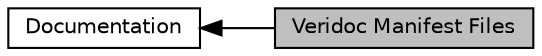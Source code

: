 digraph "Veridoc Manifest Files"
{
  edge [fontname="Helvetica",fontsize="10",labelfontname="Helvetica",labelfontsize="10"];
  node [fontname="Helvetica",fontsize="10",shape=box];
  rankdir=LR;
  Node1 [label="Veridoc Manifest Files",height=0.2,width=0.4,color="black", fillcolor="grey75", style="filled", fontcolor="black",tooltip="This page describes how veridoc manifest files are structured, loaded and interpreted."];
  Node2 [label="Documentation",height=0.2,width=0.4,color="black", fillcolor="white", style="filled",URL="$group__veridoc-documentation.html",tooltip="Top level group for all pages documenting veridoc, but which do not relate specifically to code."];
  Node2->Node1 [shape=plaintext, dir="back", style="solid"];
}
